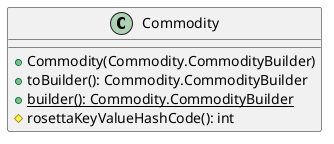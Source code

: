 @startuml

    class Commodity [[Commodity.html]] {
        +Commodity(Commodity.CommodityBuilder)
        +toBuilder(): Commodity.CommodityBuilder
        {static} +builder(): Commodity.CommodityBuilder
        #rosettaKeyValueHashCode(): int
    }

@enduml
